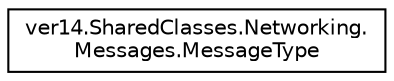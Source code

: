 digraph "Graphical Class Hierarchy"
{
 // LATEX_PDF_SIZE
  edge [fontname="Helvetica",fontsize="10",labelfontname="Helvetica",labelfontsize="10"];
  node [fontname="Helvetica",fontsize="10",shape=record];
  rankdir="LR";
  Node0 [label="ver14.SharedClasses.Networking.\lMessages.MessageType",height=0.2,width=0.4,color="black", fillcolor="white", style="filled",URL="$enumver14_1_1_shared_classes_1_1_networking_1_1_messages_1_1_message_type.html",tooltip=" "];
}

